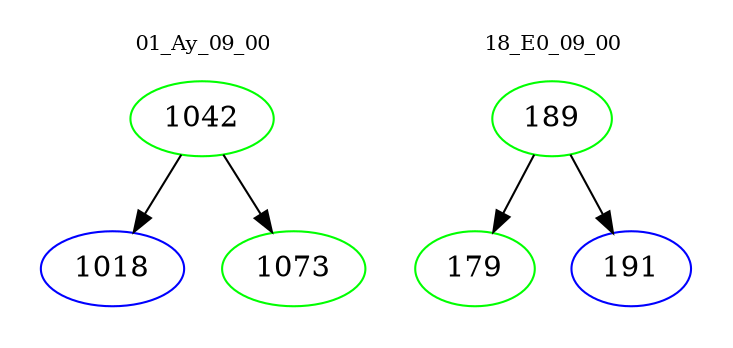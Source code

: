 digraph{
subgraph cluster_0 {
color = white
label = "01_Ay_09_00";
fontsize=10;
T0_1042 [label="1042", color="green"]
T0_1042 -> T0_1018 [color="black"]
T0_1018 [label="1018", color="blue"]
T0_1042 -> T0_1073 [color="black"]
T0_1073 [label="1073", color="green"]
}
subgraph cluster_1 {
color = white
label = "18_E0_09_00";
fontsize=10;
T1_189 [label="189", color="green"]
T1_189 -> T1_179 [color="black"]
T1_179 [label="179", color="green"]
T1_189 -> T1_191 [color="black"]
T1_191 [label="191", color="blue"]
}
}
